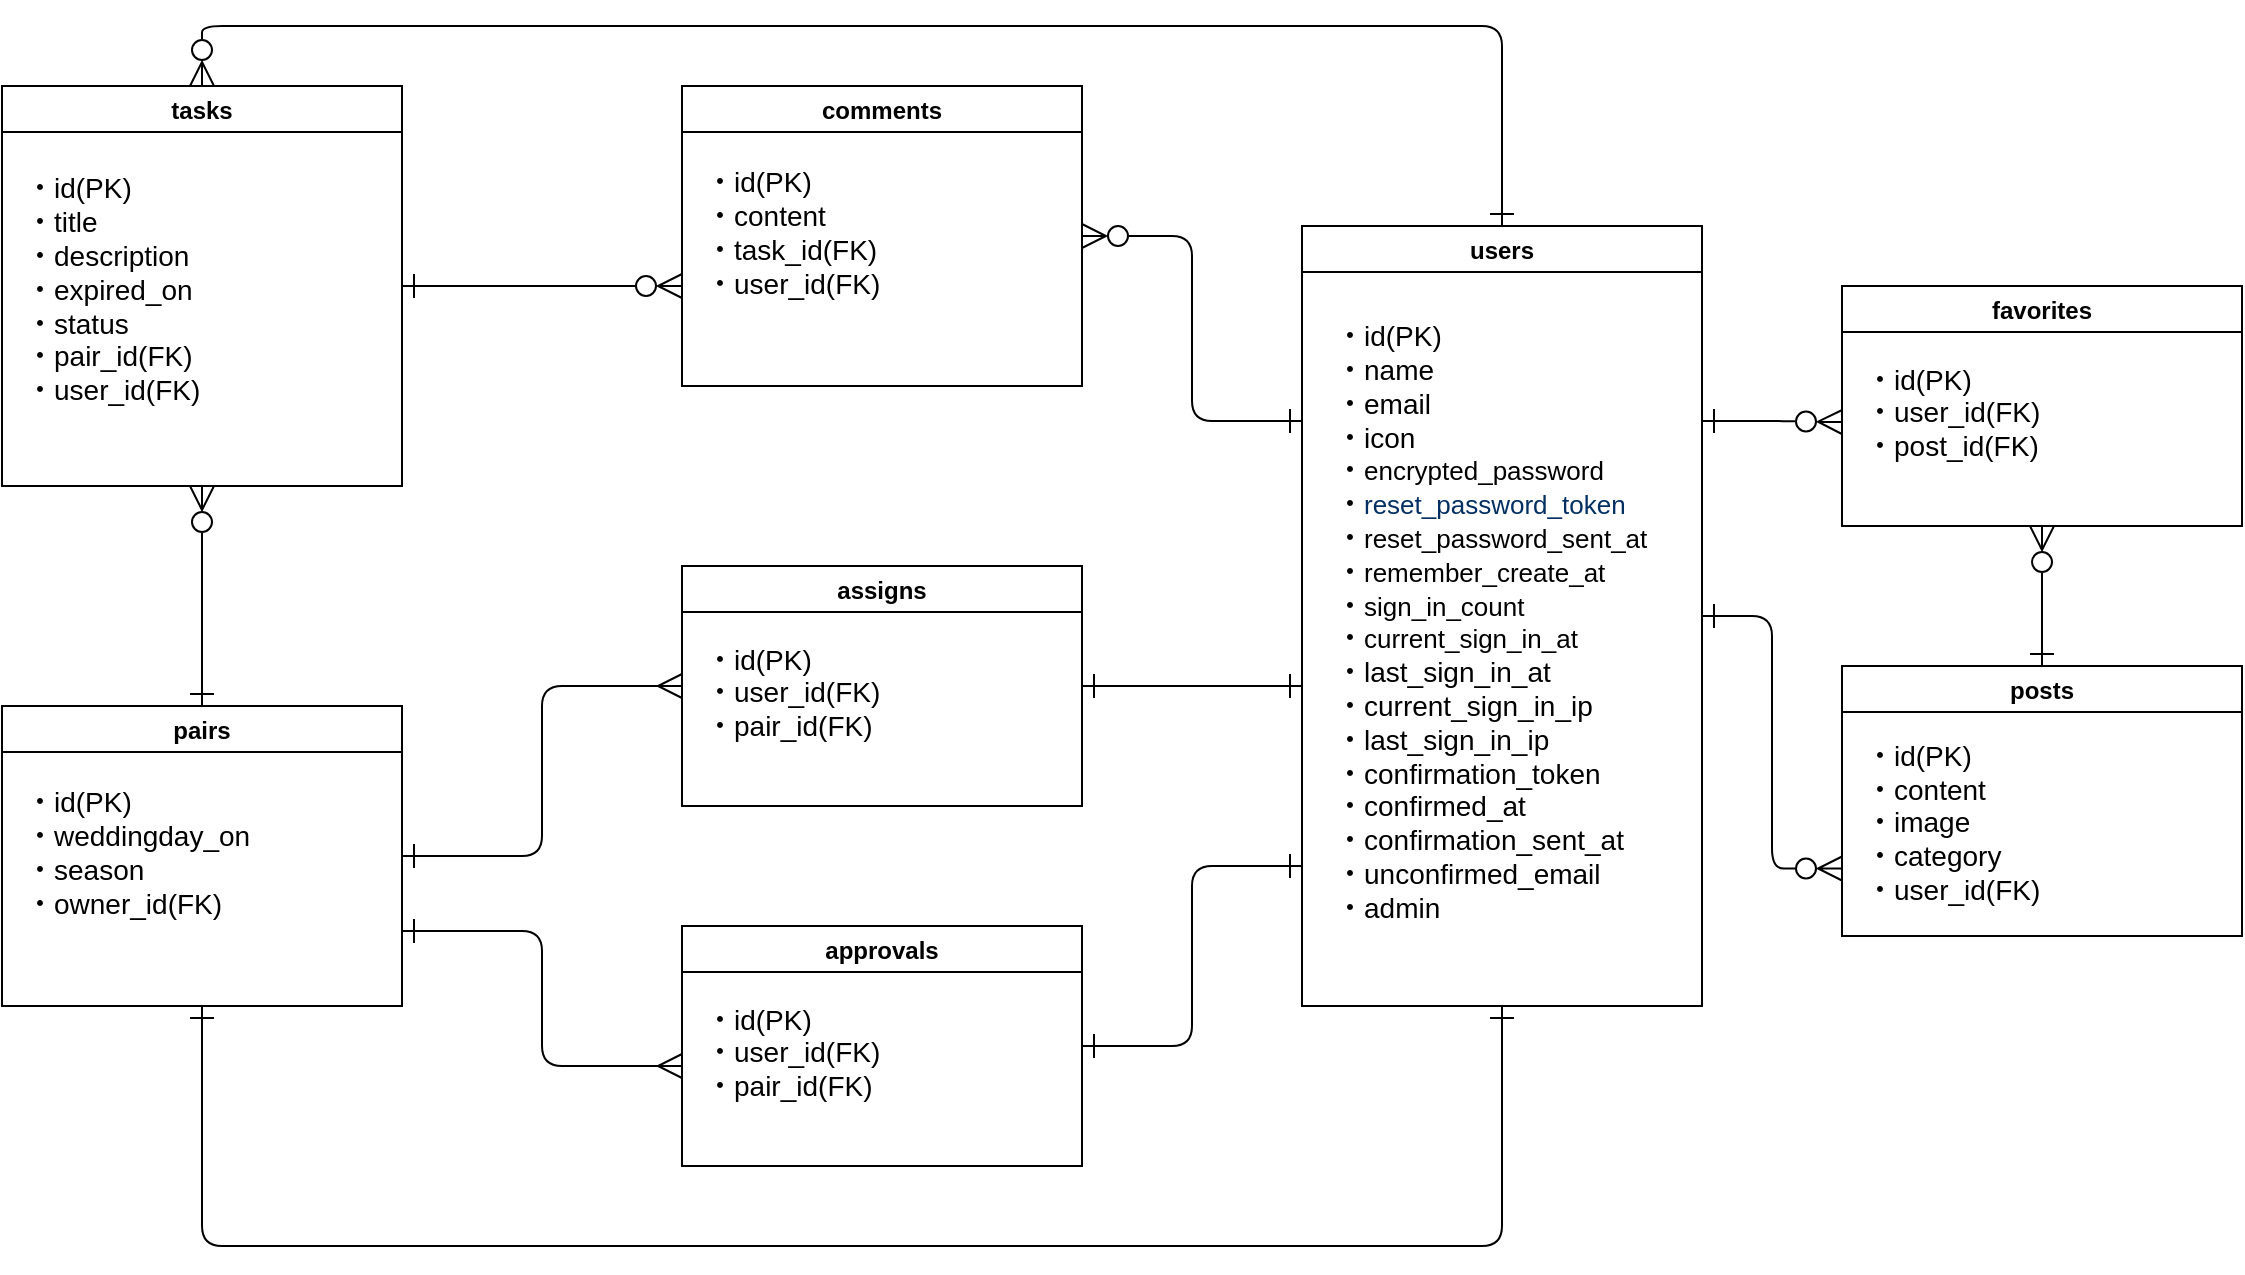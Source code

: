 <mxfile>
    <diagram id="o1zsjkCeLyydMQrTQ_3s" name="ページ1">
        <mxGraphModel dx="2862" dy="1866" grid="1" gridSize="10" guides="1" tooltips="1" connect="1" arrows="1" fold="1" page="1" pageScale="1" pageWidth="827" pageHeight="1169" background="#ffffff" math="0" shadow="0">
            <root>
                <mxCell id="0"/>
                <mxCell id="1" parent="0"/>
                <mxCell id="12" style="html=1;entryX=0.5;entryY=0;entryDx=0;entryDy=0;fontSize=14;edgeStyle=elbowEdgeStyle;startArrow=ERzeroToMany;startFill=0;endArrow=ERone;endFill=0;targetPerimeterSpacing=0;strokeWidth=1;endSize=10;startSize=10;" edge="1" parent="1" source="2" target="3">
                    <mxGeometry relative="1" as="geometry"/>
                </mxCell>
                <mxCell id="22" style="edgeStyle=elbowEdgeStyle;html=1;exitX=1;exitY=0.5;exitDx=0;exitDy=0;fontSize=14;startArrow=ERone;startFill=0;endArrow=ERzeroToMany;endFill=0;startSize=10;endSize=10;targetPerimeterSpacing=0;strokeWidth=1;" edge="1" parent="1" source="2">
                    <mxGeometry relative="1" as="geometry">
                        <mxPoint x="-1080" y="-870" as="targetPoint"/>
                    </mxGeometry>
                </mxCell>
                <mxCell id="38" style="edgeStyle=elbowEdgeStyle;html=1;exitX=0.5;exitY=0;exitDx=0;exitDy=0;entryX=0.5;entryY=0;entryDx=0;entryDy=0;fontSize=14;startArrow=ERzeroToMany;startFill=0;endArrow=ERone;endFill=0;startSize=10;endSize=10;targetPerimeterSpacing=0;strokeWidth=1;" edge="1" parent="1" source="2" target="23">
                    <mxGeometry relative="1" as="geometry">
                        <Array as="points">
                            <mxPoint x="-1000" y="-1000"/>
                        </Array>
                    </mxGeometry>
                </mxCell>
                <mxCell id="2" value="tasks" style="swimlane;" vertex="1" parent="1">
                    <mxGeometry x="-1420" y="-970" width="200" height="200" as="geometry"/>
                </mxCell>
                <mxCell id="11" value="&lt;font style=&quot;font-size: 14px&quot;&gt;・id(PK)&lt;br&gt;・title&lt;br&gt;・description&lt;br&gt;・expired_on&lt;br&gt;・status&lt;br&gt;・pair_id(FK)&lt;br&gt;・user_id(FK)&lt;br&gt;&lt;br&gt;&lt;/font&gt;" style="text;html=1;align=left;verticalAlign=middle;resizable=0;points=[];autosize=1;strokeColor=none;fillColor=none;" vertex="1" parent="2">
                    <mxGeometry x="10" y="45" width="100" height="130" as="geometry"/>
                </mxCell>
                <mxCell id="20" style="edgeStyle=elbowEdgeStyle;html=1;exitX=1;exitY=0.5;exitDx=0;exitDy=0;entryX=0;entryY=0.5;entryDx=0;entryDy=0;fontSize=14;startArrow=ERone;startFill=0;endArrow=ERmany;endFill=0;startSize=10;endSize=10;targetPerimeterSpacing=0;strokeWidth=1;" edge="1" parent="1" source="3" target="9">
                    <mxGeometry relative="1" as="geometry"/>
                </mxCell>
                <mxCell id="21" style="edgeStyle=elbowEdgeStyle;html=1;exitX=1;exitY=0.75;exitDx=0;exitDy=0;fontSize=14;startArrow=ERone;startFill=0;endArrow=ERmany;endFill=0;startSize=10;endSize=10;targetPerimeterSpacing=0;strokeWidth=1;" edge="1" parent="1" source="3">
                    <mxGeometry relative="1" as="geometry">
                        <mxPoint x="-1080" y="-480" as="targetPoint"/>
                    </mxGeometry>
                </mxCell>
                <mxCell id="40" style="edgeStyle=orthogonalEdgeStyle;html=1;fontSize=14;startArrow=ERone;startFill=0;endArrow=ERone;endFill=0;startSize=10;endSize=10;targetPerimeterSpacing=0;strokeWidth=1;entryX=0.5;entryY=1;entryDx=0;entryDy=0;exitX=0.5;exitY=1;exitDx=0;exitDy=0;" edge="1" parent="1" source="3" target="23">
                    <mxGeometry relative="1" as="geometry">
                        <mxPoint x="-720" y="-210" as="targetPoint"/>
                        <mxPoint x="-1340" y="-480" as="sourcePoint"/>
                        <Array as="points">
                            <mxPoint x="-1320" y="-390"/>
                            <mxPoint x="-670" y="-390"/>
                        </Array>
                    </mxGeometry>
                </mxCell>
                <mxCell id="3" value="pairs" style="swimlane;startSize=23;" vertex="1" parent="1">
                    <mxGeometry x="-1420" y="-660" width="200" height="150" as="geometry"/>
                </mxCell>
                <mxCell id="15" value="&lt;font style=&quot;font-size: 14px&quot;&gt;・id(PK)&lt;br&gt;・weddingday_on&lt;br&gt;・season&lt;br&gt;・owner_id(FK)&lt;br&gt;&lt;br&gt;&lt;br&gt;&lt;/font&gt;" style="text;html=1;align=left;verticalAlign=middle;resizable=0;points=[];autosize=1;strokeColor=none;fillColor=none;" vertex="1" parent="3">
                    <mxGeometry x="10" y="40" width="130" height="100" as="geometry"/>
                </mxCell>
                <mxCell id="37" style="edgeStyle=elbowEdgeStyle;html=1;exitX=1;exitY=0.5;exitDx=0;exitDy=0;entryX=0;entryY=0.25;entryDx=0;entryDy=0;fontSize=14;startArrow=ERzeroToMany;startFill=0;endArrow=ERone;endFill=0;startSize=10;endSize=10;targetPerimeterSpacing=0;strokeWidth=1;" edge="1" parent="1" source="5" target="23">
                    <mxGeometry relative="1" as="geometry"/>
                </mxCell>
                <mxCell id="5" value="comments" style="swimlane;" vertex="1" parent="1">
                    <mxGeometry x="-1080" y="-970" width="200" height="150" as="geometry"/>
                </mxCell>
                <mxCell id="16" value="&lt;font style=&quot;font-size: 14px&quot;&gt;・id(PK)&lt;br&gt;・content&lt;br&gt;・task_id(FK)&lt;br&gt;・user_id(FK)&lt;br&gt;&lt;br&gt;&lt;br&gt;&lt;/font&gt;" style="text;html=1;align=left;verticalAlign=middle;resizable=0;points=[];autosize=1;strokeColor=none;fillColor=none;" vertex="1" parent="5">
                    <mxGeometry x="10" y="40" width="100" height="100" as="geometry"/>
                </mxCell>
                <mxCell id="29" style="edgeStyle=elbowEdgeStyle;html=1;exitX=1;exitY=0.5;exitDx=0;exitDy=0;fontSize=14;startArrow=ERone;startFill=0;endArrow=ERone;endFill=0;startSize=10;endSize=10;targetPerimeterSpacing=0;strokeWidth=1;" edge="1" parent="1" source="9">
                    <mxGeometry relative="1" as="geometry">
                        <mxPoint x="-770" y="-670" as="targetPoint"/>
                    </mxGeometry>
                </mxCell>
                <mxCell id="9" value="assigns" style="swimlane;" vertex="1" parent="1">
                    <mxGeometry x="-1080" y="-730" width="200" height="120" as="geometry"/>
                </mxCell>
                <mxCell id="17" value="&lt;font style=&quot;font-size: 14px&quot;&gt;・id(PK)&lt;br&gt;・user_id(FK)&lt;br&gt;・pair_id(FK)&lt;br&gt;&lt;br&gt;&lt;br&gt;&lt;/font&gt;" style="text;html=1;align=left;verticalAlign=middle;resizable=0;points=[];autosize=1;strokeColor=none;fillColor=none;" vertex="1" parent="9">
                    <mxGeometry x="10" y="40" width="100" height="80" as="geometry"/>
                </mxCell>
                <mxCell id="30" style="edgeStyle=elbowEdgeStyle;html=1;fontSize=14;startArrow=ERone;startFill=0;endArrow=ERone;endFill=0;startSize=10;endSize=10;targetPerimeterSpacing=0;strokeWidth=1;" edge="1" parent="1" source="18">
                    <mxGeometry relative="1" as="geometry">
                        <mxPoint x="-770" y="-580" as="targetPoint"/>
                    </mxGeometry>
                </mxCell>
                <mxCell id="18" value="approvals" style="swimlane;startSize=23;" vertex="1" parent="1">
                    <mxGeometry x="-1080" y="-550" width="200" height="120" as="geometry"/>
                </mxCell>
                <mxCell id="19" value="&lt;font style=&quot;font-size: 14px&quot;&gt;・id(PK)&lt;br&gt;・user_id(FK)&lt;br&gt;・pair_id(FK)&lt;br&gt;&lt;br&gt;&lt;br&gt;&lt;/font&gt;" style="text;html=1;align=left;verticalAlign=middle;resizable=0;points=[];autosize=1;strokeColor=none;fillColor=none;" vertex="1" parent="18">
                    <mxGeometry x="10" y="40" width="100" height="80" as="geometry"/>
                </mxCell>
                <mxCell id="32" style="edgeStyle=elbowEdgeStyle;html=1;exitX=1;exitY=0.25;exitDx=0;exitDy=0;fontSize=14;startArrow=ERone;startFill=0;endArrow=ERzeroToMany;endFill=0;startSize=10;endSize=10;targetPerimeterSpacing=0;strokeWidth=1;" edge="1" parent="1" source="23">
                    <mxGeometry relative="1" as="geometry">
                        <mxPoint x="-500" y="-802" as="targetPoint"/>
                    </mxGeometry>
                </mxCell>
                <mxCell id="34" style="edgeStyle=elbowEdgeStyle;html=1;exitX=1;exitY=0.5;exitDx=0;exitDy=0;entryX=0;entryY=0.75;entryDx=0;entryDy=0;fontSize=14;startArrow=ERone;startFill=0;endArrow=ERzeroToMany;endFill=0;startSize=10;endSize=10;targetPerimeterSpacing=0;strokeWidth=1;" edge="1" parent="1" source="23" target="27">
                    <mxGeometry relative="1" as="geometry"/>
                </mxCell>
                <mxCell id="23" value="users" style="swimlane;" vertex="1" parent="1">
                    <mxGeometry x="-770" y="-900" width="200" height="390" as="geometry"/>
                </mxCell>
                <mxCell id="24" value="&lt;font&gt;&lt;span style=&quot;font-size: 14px&quot;&gt;・id(PK)&lt;/span&gt;&lt;br&gt;&lt;span style=&quot;font-size: 14px&quot;&gt;・name&lt;/span&gt;&lt;br&gt;&lt;span style=&quot;font-size: 14px&quot;&gt;・email&lt;/span&gt;&lt;br&gt;&lt;span style=&quot;font-size: 14px&quot;&gt;・icon&lt;/span&gt;&lt;br&gt;&lt;span style=&quot;font-size: 14px&quot;&gt;・&lt;/span&gt;&lt;span style=&quot;font-size: 13px ; font-family: &amp;#34;arial&amp;#34; ; background-color: rgb(255 , 255 , 255)&quot;&gt;encrypted_password&lt;br&gt;&lt;/span&gt;&lt;span style=&quot;font-size: 14px&quot;&gt;・&lt;/span&gt;&lt;span style=&quot;font-size: 13px ; color: rgb(3 , 47 , 98) ; font-family: &amp;#34;arial&amp;#34; ; background-color: rgb(255 , 255 , 255)&quot;&gt;reset_password_token&lt;br&gt;&lt;/span&gt;&lt;span style=&quot;font-size: 14px&quot;&gt;・&lt;/span&gt;&lt;span style=&quot;font-family: &amp;#34;arial&amp;#34; ; font-size: 13px ; background-color: rgb(255 , 255 , 255)&quot;&gt;reset_password_sent_at&lt;/span&gt;&lt;font face=&quot;Arial&quot;&gt;&lt;span style=&quot;font-size: 13px ; background-color: rgb(255 , 255 , 255)&quot;&gt;&lt;br&gt;&lt;/span&gt;&lt;/font&gt;&lt;span style=&quot;font-size: 14px&quot;&gt;・&lt;/span&gt;&lt;span style=&quot;font-family: &amp;#34;arial&amp;#34; ; font-size: 13px ; background-color: rgb(255 , 255 , 255)&quot;&gt;remember_create_at&lt;br&gt;&lt;/span&gt;&lt;span style=&quot;font-size: 14px&quot;&gt;・&lt;/span&gt;&lt;span style=&quot;font-family: &amp;#34;arial&amp;#34; ; font-size: 13px ; background-color: rgb(255 , 255 , 255)&quot;&gt;sign_in_count&lt;br&gt;&lt;/span&gt;&lt;span style=&quot;font-size: 14px&quot;&gt;・&lt;/span&gt;&lt;span style=&quot;font-family: &amp;#34;arial&amp;#34; ; font-size: 13px ; background-color: rgb(255 , 255 , 255)&quot;&gt;current_sign_in_at&lt;br&gt;&lt;/span&gt;&lt;span style=&quot;font-size: 14px&quot;&gt;・last_sign_in_at&lt;br&gt;・current_sign_in_ip&lt;br&gt;・last_sign_in_ip&lt;br&gt;・confirmation_token&lt;br&gt;・confirmed_at&lt;br&gt;・confirmation_sent_at&lt;br&gt;・unconfirmed_email&lt;br&gt;・admin&lt;/span&gt;&lt;br&gt;&lt;br&gt;&lt;/font&gt;" style="text;html=1;align=left;verticalAlign=middle;resizable=0;points=[];autosize=1;strokeColor=none;fillColor=none;" vertex="1" parent="23">
                    <mxGeometry x="15" y="60" width="170" height="290" as="geometry"/>
                </mxCell>
                <mxCell id="33" style="edgeStyle=elbowEdgeStyle;html=1;entryX=0.5;entryY=0;entryDx=0;entryDy=0;fontSize=14;startArrow=ERzeroToMany;startFill=0;endArrow=ERone;endFill=0;startSize=10;endSize=10;targetPerimeterSpacing=0;strokeWidth=1;" edge="1" parent="1" source="25" target="27">
                    <mxGeometry relative="1" as="geometry"/>
                </mxCell>
                <mxCell id="25" value="favorites" style="swimlane;startSize=23;" vertex="1" parent="1">
                    <mxGeometry x="-500" y="-870" width="200" height="120" as="geometry"/>
                </mxCell>
                <mxCell id="26" value="&lt;font style=&quot;font-size: 14px&quot;&gt;・id(PK)&lt;br&gt;・user_id(FK)&lt;br&gt;・post_id(FK)&lt;br&gt;&lt;br&gt;&lt;br&gt;&lt;/font&gt;" style="text;html=1;align=left;verticalAlign=middle;resizable=0;points=[];autosize=1;strokeColor=none;fillColor=none;" vertex="1" parent="25">
                    <mxGeometry x="10" y="40" width="100" height="80" as="geometry"/>
                </mxCell>
                <mxCell id="27" value="posts" style="swimlane;" vertex="1" parent="1">
                    <mxGeometry x="-500" y="-680" width="200" height="135" as="geometry"/>
                </mxCell>
                <mxCell id="28" value="&lt;font style=&quot;font-size: 14px&quot;&gt;・id(PK)&lt;br&gt;・content&lt;br&gt;・image&lt;br&gt;・category&lt;br&gt;・user_id(FK)&lt;br&gt;&lt;br&gt;&lt;br&gt;&lt;/font&gt;" style="text;html=1;align=left;verticalAlign=middle;resizable=0;points=[];autosize=1;strokeColor=none;fillColor=none;" vertex="1" parent="27">
                    <mxGeometry x="10" y="40" width="100" height="110" as="geometry"/>
                </mxCell>
            </root>
        </mxGraphModel>
    </diagram>
</mxfile>